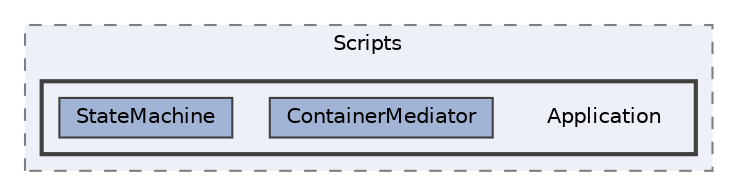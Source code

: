 digraph "Assets/_Project/Scripts/Application"
{
 // LATEX_PDF_SIZE
  bgcolor="transparent";
  edge [fontname=Helvetica,fontsize=10,labelfontname=Helvetica,labelfontsize=10];
  node [fontname=Helvetica,fontsize=10,shape=box,height=0.2,width=0.4];
  compound=true
  subgraph clusterdir_860f14a42753bbe44e0d26e0f40689a7 {
    graph [ bgcolor="#edf0f7", pencolor="grey50", label="Scripts", fontname=Helvetica,fontsize=10 style="filled,dashed", URL="dir_860f14a42753bbe44e0d26e0f40689a7.html",tooltip=""]
  subgraph clusterdir_112405811aece71a6ddb1cffe89f047f {
    graph [ bgcolor="#edf0f7", pencolor="grey25", label="", fontname=Helvetica,fontsize=10 style="filled,bold", URL="dir_112405811aece71a6ddb1cffe89f047f.html",tooltip=""]
    dir_112405811aece71a6ddb1cffe89f047f [shape=plaintext, label="Application"];
  dir_989240e9d19f2c154edeba1a6a7dd6c8 [label="ContainerMediator", fillcolor="#a2b4d6", color="grey25", style="filled", URL="dir_989240e9d19f2c154edeba1a6a7dd6c8.html",tooltip=""];
  dir_77e8e1e1c201f473868248f0c2f9a6d9 [label="StateMachine", fillcolor="#a2b4d6", color="grey25", style="filled", URL="dir_77e8e1e1c201f473868248f0c2f9a6d9.html",tooltip=""];
  }
  }
}
